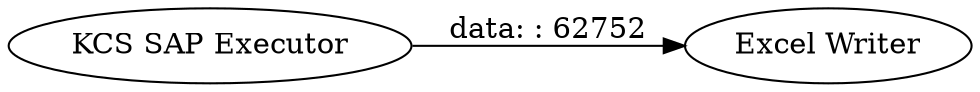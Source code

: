 digraph {
	"3630164338157826712_1" [label="KCS SAP Executor"]
	"3630164338157826712_2" [label="Excel Writer"]
	"3630164338157826712_1" -> "3630164338157826712_2" [label="data: : 62752"]
	rankdir=LR
}
